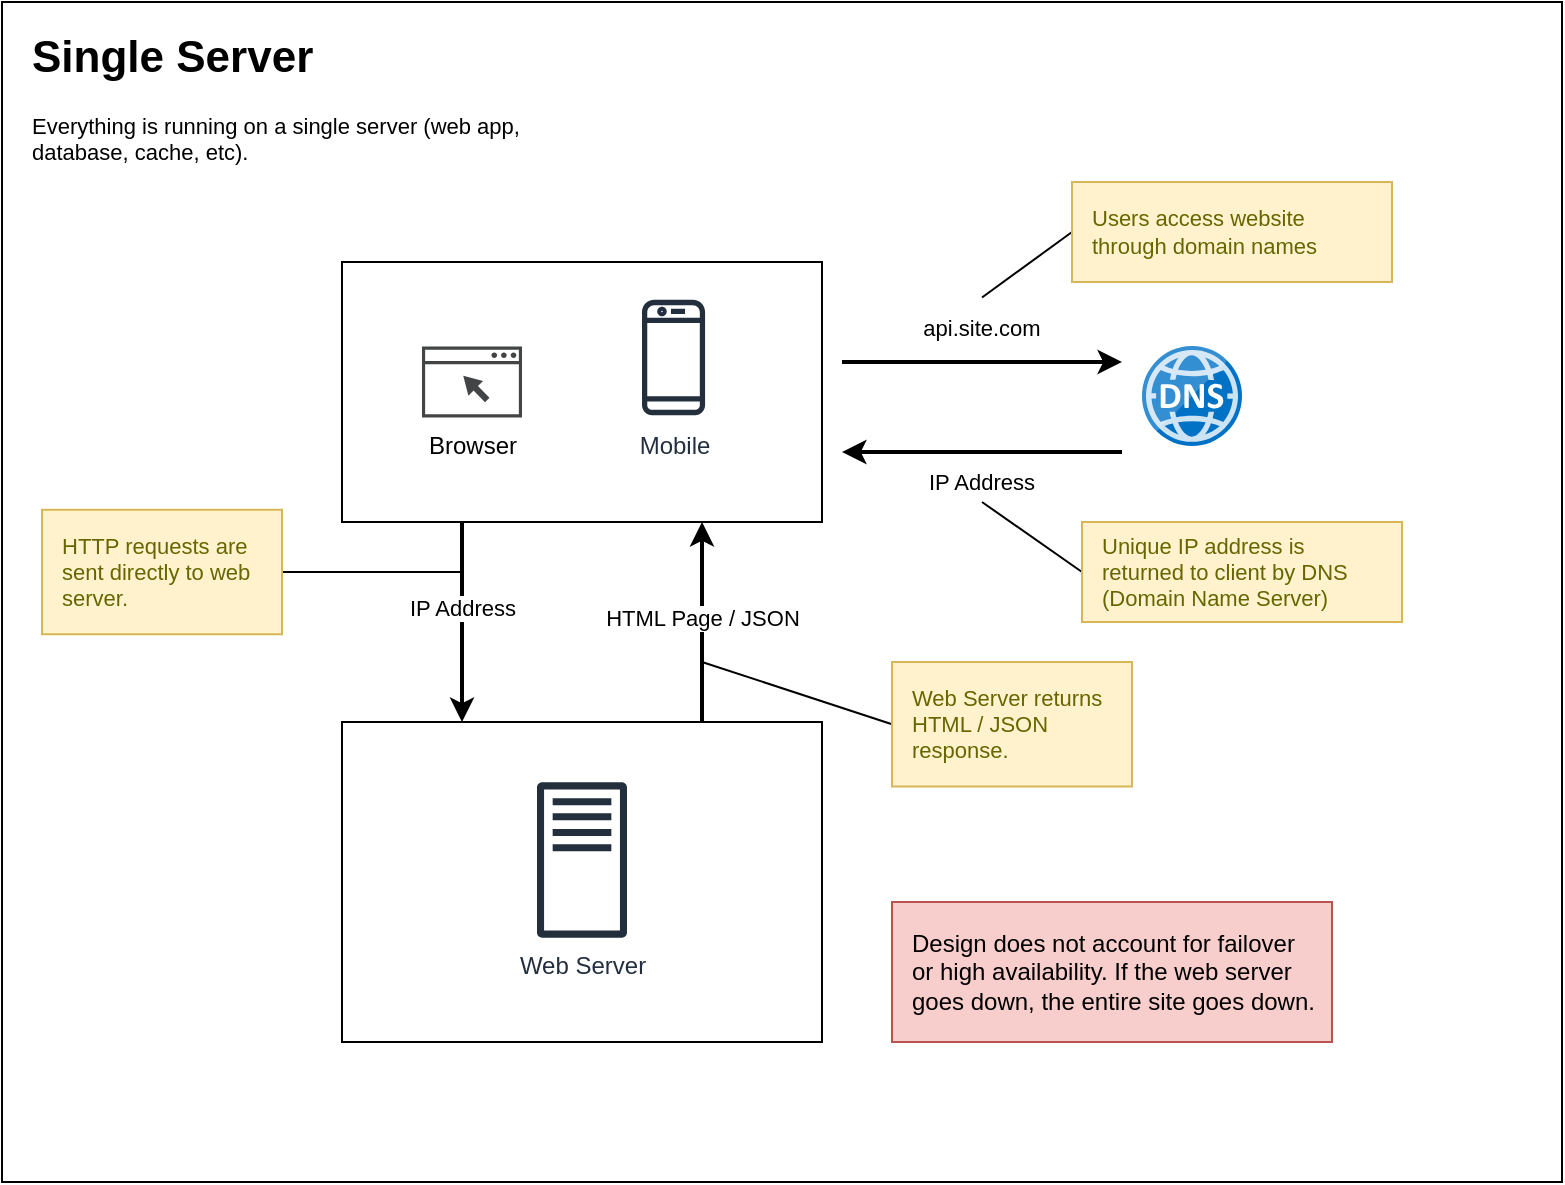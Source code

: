 <mxfile version="18.1.3" type="device"><diagram id="YbwDTFsfPhODvfnR6zbE" name="Page-1"><mxGraphModel dx="898" dy="672" grid="1" gridSize="10" guides="1" tooltips="1" connect="1" arrows="1" fold="1" page="1" pageScale="1" pageWidth="850" pageHeight="1100" background="#FFFFFF" math="0" shadow="0"><root><mxCell id="0"/><mxCell id="1" parent="0"/><mxCell id="xZY1MLf6-wW6GJHlUHh0-32" value="" style="rounded=0;whiteSpace=wrap;html=1;fontSize=11;" parent="1" vertex="1"><mxGeometry x="20" y="10" width="780" height="590" as="geometry"/></mxCell><mxCell id="xZY1MLf6-wW6GJHlUHh0-8" style="edgeStyle=none;rounded=0;orthogonalLoop=1;jettySize=auto;html=1;strokeWidth=2;" parent="1" edge="1"><mxGeometry relative="1" as="geometry"><mxPoint x="440" y="190" as="sourcePoint"/><mxPoint x="580" y="190" as="targetPoint"/></mxGeometry></mxCell><mxCell id="xZY1MLf6-wW6GJHlUHh0-4" value="" style="rounded=0;whiteSpace=wrap;html=1;" parent="1" vertex="1"><mxGeometry x="190" y="140" width="240" height="130" as="geometry"/></mxCell><mxCell id="xZY1MLf6-wW6GJHlUHh0-1" value="Browser" style="sketch=0;pointerEvents=1;shadow=0;dashed=0;html=1;strokeColor=none;fillColor=#434445;aspect=fixed;labelPosition=center;verticalLabelPosition=bottom;verticalAlign=top;align=center;outlineConnect=0;shape=mxgraph.vvd.web_browser;" parent="1" vertex="1"><mxGeometry x="230" y="182.25" width="50" height="35.5" as="geometry"/></mxCell><mxCell id="xZY1MLf6-wW6GJHlUHh0-3" value="Mobile" style="sketch=0;outlineConnect=0;fontColor=#232F3E;gradientColor=none;fillColor=#232F3D;strokeColor=none;dashed=0;verticalLabelPosition=bottom;verticalAlign=top;align=center;html=1;fontSize=12;fontStyle=0;aspect=fixed;pointerEvents=1;shape=mxgraph.aws4.mobile_client;" parent="1" vertex="1"><mxGeometry x="340" y="157.75" width="31.54" height="60" as="geometry"/></mxCell><mxCell id="xZY1MLf6-wW6GJHlUHh0-5" value="" style="sketch=0;aspect=fixed;html=1;points=[];align=center;image;fontSize=12;image=img/lib/mscae/DNS.svg;" parent="1" vertex="1"><mxGeometry x="590" y="182" width="50" height="50" as="geometry"/></mxCell><mxCell id="xZY1MLf6-wW6GJHlUHh0-10" value="" style="endArrow=none;html=1;rounded=0;strokeWidth=2;startArrow=classic;startFill=1;endFill=0;" parent="1" edge="1"><mxGeometry width="50" height="50" relative="1" as="geometry"><mxPoint x="440" y="235" as="sourcePoint"/><mxPoint x="580" y="235" as="targetPoint"/></mxGeometry></mxCell><mxCell id="xZY1MLf6-wW6GJHlUHh0-27" style="edgeStyle=none;rounded=0;orthogonalLoop=1;jettySize=auto;html=1;exitX=0.5;exitY=0;exitDx=0;exitDy=0;entryX=0;entryY=0.5;entryDx=0;entryDy=0;fontSize=11;startArrow=none;startFill=0;endArrow=none;endFill=0;strokeWidth=1;" parent="1" source="xZY1MLf6-wW6GJHlUHh0-12" target="xZY1MLf6-wW6GJHlUHh0-22" edge="1"><mxGeometry relative="1" as="geometry"/></mxCell><mxCell id="xZY1MLf6-wW6GJHlUHh0-12" value="&lt;font style=&quot;font-size: 11px;&quot;&gt;api.site.com&lt;/font&gt;" style="text;html=1;strokeColor=none;fillColor=none;align=center;verticalAlign=middle;whiteSpace=wrap;rounded=0;" parent="1" vertex="1"><mxGeometry x="470" y="157.75" width="80" height="30" as="geometry"/></mxCell><mxCell id="xZY1MLf6-wW6GJHlUHh0-28" style="edgeStyle=none;rounded=0;orthogonalLoop=1;jettySize=auto;html=1;exitX=0.5;exitY=1;exitDx=0;exitDy=0;entryX=0;entryY=0.5;entryDx=0;entryDy=0;fontSize=11;startArrow=none;startFill=0;endArrow=none;endFill=0;strokeWidth=1;" parent="1" source="xZY1MLf6-wW6GJHlUHh0-13" target="xZY1MLf6-wW6GJHlUHh0-23" edge="1"><mxGeometry relative="1" as="geometry"/></mxCell><mxCell id="xZY1MLf6-wW6GJHlUHh0-13" value="&lt;font style=&quot;font-size: 11px;&quot;&gt;IP Address&lt;/font&gt;" style="text;html=1;strokeColor=none;fillColor=none;align=center;verticalAlign=middle;whiteSpace=wrap;rounded=0;" parent="1" vertex="1"><mxGeometry x="465" y="240" width="90" height="20" as="geometry"/></mxCell><mxCell id="xZY1MLf6-wW6GJHlUHh0-29" style="edgeStyle=none;rounded=0;orthogonalLoop=1;jettySize=auto;html=1;entryX=0;entryY=0.5;entryDx=0;entryDy=0;fontSize=11;startArrow=none;startFill=0;endArrow=none;endFill=0;strokeWidth=1;" parent="1" target="xZY1MLf6-wW6GJHlUHh0-25" edge="1"><mxGeometry relative="1" as="geometry"><mxPoint x="370" y="340" as="sourcePoint"/></mxGeometry></mxCell><mxCell id="xZY1MLf6-wW6GJHlUHh0-14" value="" style="rounded=0;whiteSpace=wrap;html=1;" parent="1" vertex="1"><mxGeometry x="190" y="370" width="240" height="160" as="geometry"/></mxCell><mxCell id="xZY1MLf6-wW6GJHlUHh0-15" value="Web Server" style="sketch=0;outlineConnect=0;fontColor=#232F3E;gradientColor=none;fillColor=#232F3D;strokeColor=none;dashed=0;verticalLabelPosition=bottom;verticalAlign=top;align=center;html=1;fontSize=12;fontStyle=0;aspect=fixed;pointerEvents=1;shape=mxgraph.aws4.traditional_server;" parent="1" vertex="1"><mxGeometry x="287.5" y="400" width="45" height="78" as="geometry"/></mxCell><mxCell id="xZY1MLf6-wW6GJHlUHh0-17" value="" style="endArrow=none;html=1;rounded=0;strokeWidth=2;startArrow=classic;startFill=1;endFill=0;entryX=0.25;entryY=1;entryDx=0;entryDy=0;exitX=0.25;exitY=0;exitDx=0;exitDy=0;" parent="1" source="xZY1MLf6-wW6GJHlUHh0-14" target="xZY1MLf6-wW6GJHlUHh0-4" edge="1"><mxGeometry width="50" height="50" relative="1" as="geometry"><mxPoint x="160" y="310" as="sourcePoint"/><mxPoint x="300" y="310" as="targetPoint"/></mxGeometry></mxCell><mxCell id="xZY1MLf6-wW6GJHlUHh0-19" value="IP Address" style="edgeLabel;html=1;align=center;verticalAlign=middle;resizable=0;points=[];" parent="xZY1MLf6-wW6GJHlUHh0-17" vertex="1" connectable="0"><mxGeometry x="0.15" relative="1" as="geometry"><mxPoint as="offset"/></mxGeometry></mxCell><mxCell id="xZY1MLf6-wW6GJHlUHh0-18" value="" style="endArrow=none;html=1;rounded=0;strokeWidth=2;startArrow=classic;startFill=1;endFill=0;entryX=0.75;entryY=0;entryDx=0;entryDy=0;exitX=0.75;exitY=1;exitDx=0;exitDy=0;" parent="1" source="xZY1MLf6-wW6GJHlUHh0-4" target="xZY1MLf6-wW6GJHlUHh0-14" edge="1"><mxGeometry width="50" height="50" relative="1" as="geometry"><mxPoint x="260" y="360" as="sourcePoint"/><mxPoint x="260" y="280" as="targetPoint"/></mxGeometry></mxCell><mxCell id="xZY1MLf6-wW6GJHlUHh0-20" value="HTML Page / JSON" style="edgeLabel;html=1;align=center;verticalAlign=middle;resizable=0;points=[];" parent="xZY1MLf6-wW6GJHlUHh0-18" vertex="1" connectable="0"><mxGeometry x="-0.05" relative="1" as="geometry"><mxPoint as="offset"/></mxGeometry></mxCell><mxCell id="xZY1MLf6-wW6GJHlUHh0-22" value="&lt;span style=&quot;color: rgb(102, 102, 0);&quot;&gt;Users access website through domain names&lt;/span&gt;" style="rounded=0;whiteSpace=wrap;html=1;fontSize=11;fillColor=#fff2cc;strokeColor=#d6b656;align=left;spacing=10;" parent="1" vertex="1"><mxGeometry x="555" y="100" width="160" height="50" as="geometry"/></mxCell><mxCell id="xZY1MLf6-wW6GJHlUHh0-23" value="&lt;span style=&quot;color: rgb(102, 102, 0);&quot;&gt;Unique IP address is returned to client by DNS (Domain Name Server)&lt;/span&gt;" style="rounded=0;whiteSpace=wrap;html=1;fontSize=11;fillColor=#fff2cc;strokeColor=#d6b656;align=left;spacing=10;" parent="1" vertex="1"><mxGeometry x="560" y="270" width="160" height="50" as="geometry"/></mxCell><mxCell id="xZY1MLf6-wW6GJHlUHh0-30" style="edgeStyle=none;rounded=0;orthogonalLoop=1;jettySize=auto;html=1;exitX=1;exitY=0.5;exitDx=0;exitDy=0;fontSize=11;startArrow=none;startFill=0;endArrow=none;endFill=0;strokeWidth=1;" parent="1" source="xZY1MLf6-wW6GJHlUHh0-24" edge="1"><mxGeometry relative="1" as="geometry"><mxPoint x="250" y="295" as="targetPoint"/></mxGeometry></mxCell><mxCell id="xZY1MLf6-wW6GJHlUHh0-24" value="&lt;span style=&quot;color: rgb(102, 102, 0);&quot;&gt;HTTP requests are sent directly to web server.&lt;/span&gt;" style="rounded=0;whiteSpace=wrap;html=1;fontSize=11;fillColor=#fff2cc;strokeColor=#d6b656;align=left;spacing=10;" parent="1" vertex="1"><mxGeometry x="40" y="263.88" width="120" height="62.25" as="geometry"/></mxCell><mxCell id="xZY1MLf6-wW6GJHlUHh0-25" value="&lt;span style=&quot;color: rgb(102, 102, 0);&quot;&gt;Web Server returns HTML / JSON response.&lt;/span&gt;" style="rounded=0;whiteSpace=wrap;html=1;fontSize=11;fillColor=#fff2cc;strokeColor=#d6b656;align=left;spacing=10;" parent="1" vertex="1"><mxGeometry x="465" y="340" width="120" height="62.25" as="geometry"/></mxCell><mxCell id="xZY1MLf6-wW6GJHlUHh0-31" value="&lt;h1&gt;Single Server&lt;/h1&gt;&lt;p&gt;Everything is running on a single server (web app, database, cache, etc).&lt;/p&gt;" style="text;html=1;strokeColor=none;fillColor=none;spacing=5;spacingTop=-20;whiteSpace=wrap;overflow=hidden;rounded=0;fontSize=11;" parent="1" vertex="1"><mxGeometry x="30" y="20" width="300" height="90" as="geometry"/></mxCell><mxCell id="07j0R8PjMm_ZGlq82aTL-1" value="Design does not account for failover or high availability. If the web server goes down, the entire site goes down." style="rounded=0;whiteSpace=wrap;html=1;fillColor=#f8cecc;strokeColor=#b85450;align=left;spacing=10;" vertex="1" parent="1"><mxGeometry x="465" y="460" width="220" height="70" as="geometry"/></mxCell></root></mxGraphModel></diagram></mxfile>